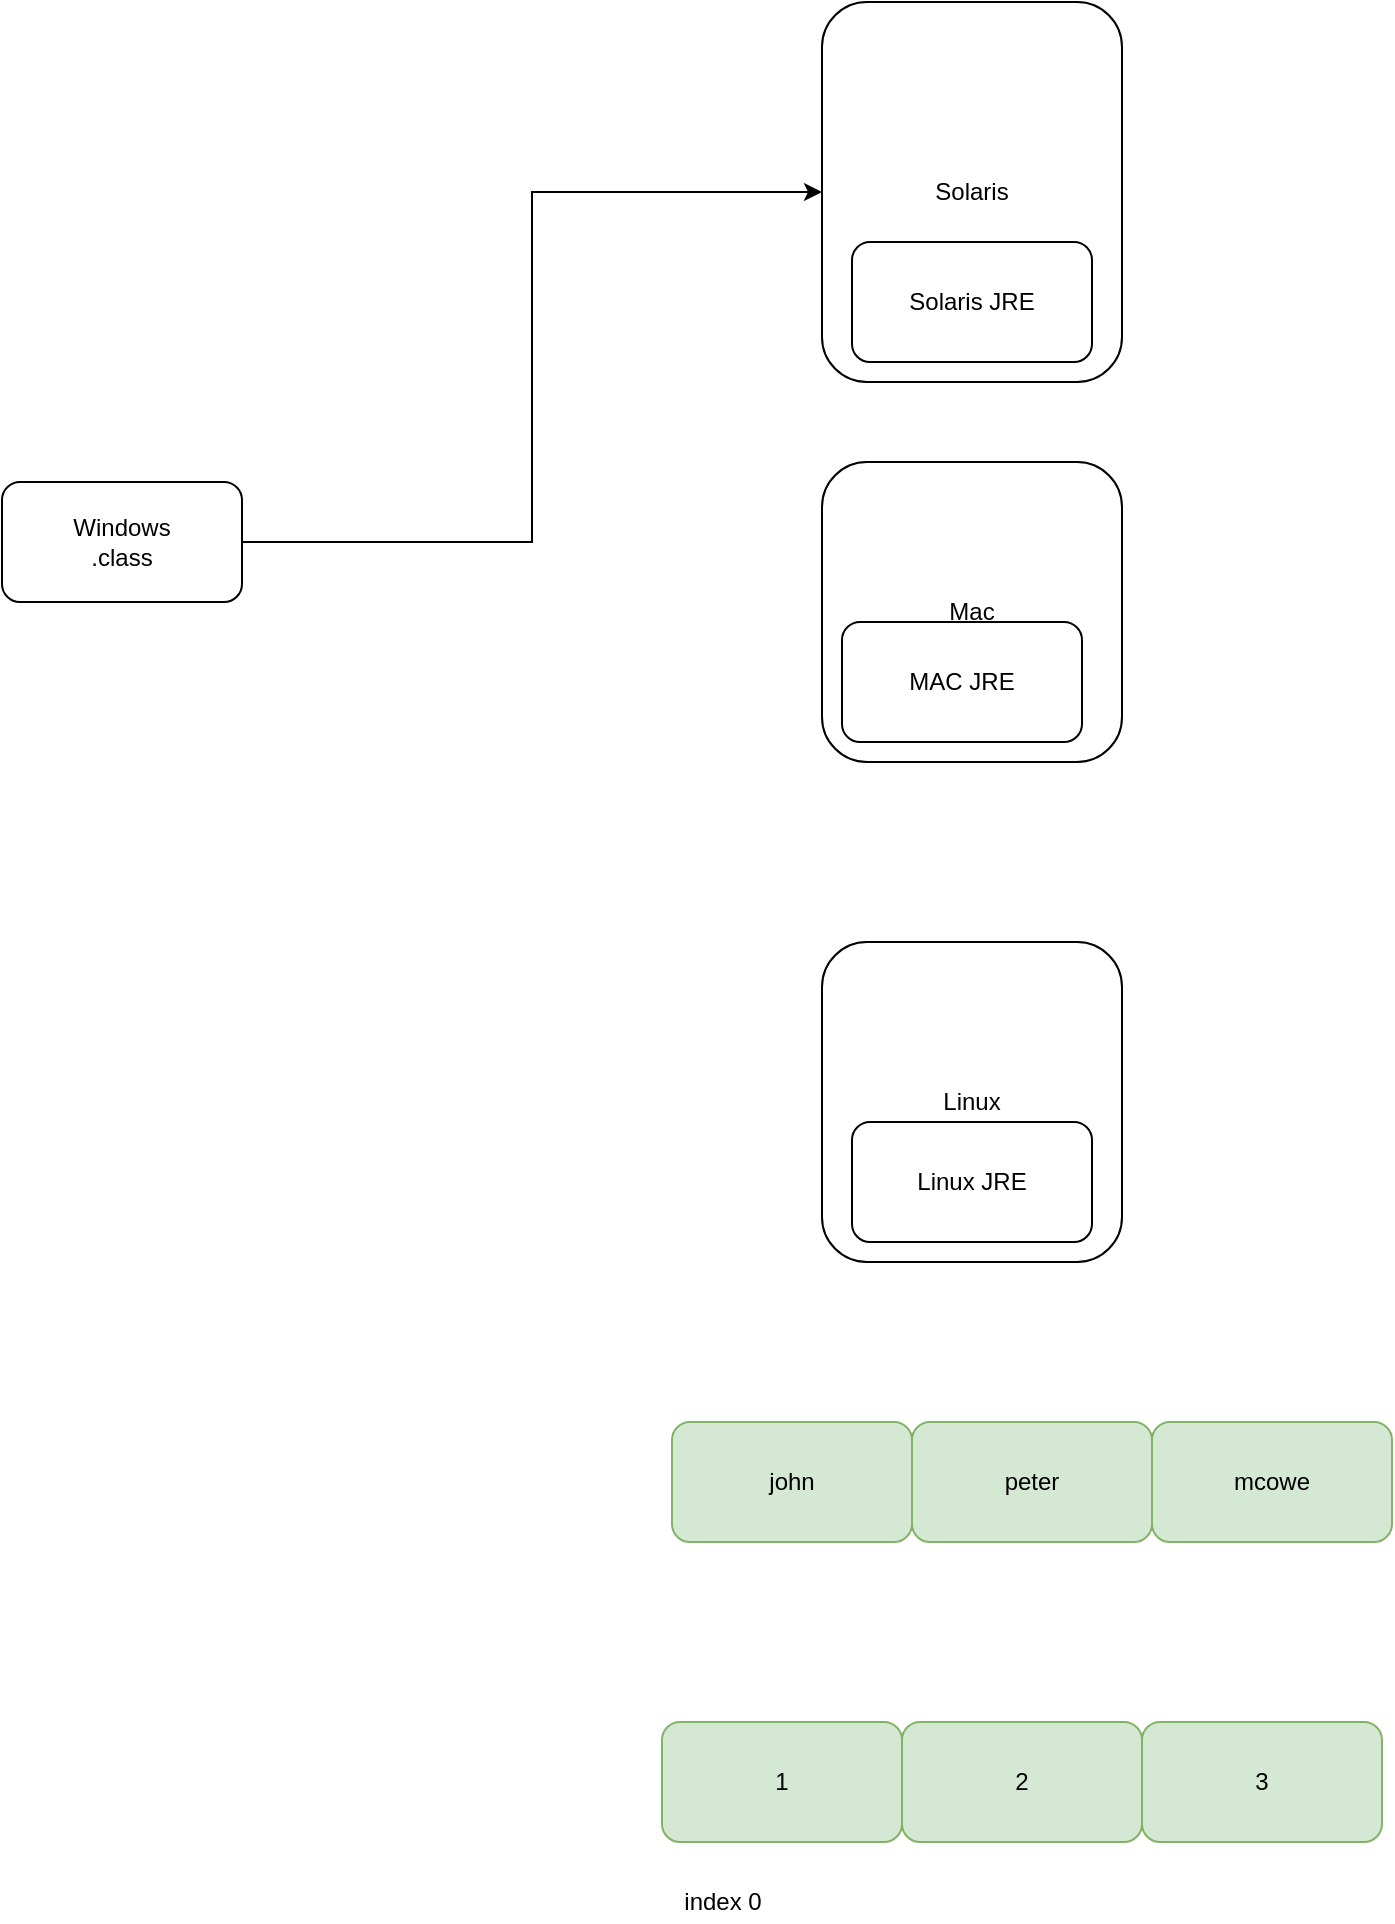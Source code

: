 <mxfile version="12.9.3" type="device" pages="3"><diagram id="UopwXaFdNi-dXxWIZmL5" name="Page-1"><mxGraphModel dx="946" dy="626" grid="1" gridSize="10" guides="1" tooltips="1" connect="1" arrows="1" fold="1" page="1" pageScale="1" pageWidth="850" pageHeight="1100" math="0" shadow="0"><root><mxCell id="0"/><mxCell id="1" parent="0"/><mxCell id="H8mFh4INXyracg4vajdx-8" style="edgeStyle=orthogonalEdgeStyle;rounded=0;orthogonalLoop=1;jettySize=auto;html=1;entryX=0;entryY=0.5;entryDx=0;entryDy=0;" parent="1" source="H8mFh4INXyracg4vajdx-1" target="H8mFh4INXyracg4vajdx-2" edge="1"><mxGeometry relative="1" as="geometry"/></mxCell><mxCell id="H8mFh4INXyracg4vajdx-1" value="Windows&lt;br&gt;.class" style="rounded=1;whiteSpace=wrap;html=1;" parent="1" vertex="1"><mxGeometry x="90" y="270" width="120" height="60" as="geometry"/></mxCell><mxCell id="H8mFh4INXyracg4vajdx-2" value="Solaris" style="rounded=1;whiteSpace=wrap;html=1;" parent="1" vertex="1"><mxGeometry x="500" y="30" width="150" height="190" as="geometry"/></mxCell><mxCell id="H8mFh4INXyracg4vajdx-3" value="Mac" style="rounded=1;whiteSpace=wrap;html=1;" parent="1" vertex="1"><mxGeometry x="500" y="260" width="150" height="150" as="geometry"/></mxCell><mxCell id="H8mFh4INXyracg4vajdx-4" value="Linux" style="rounded=1;whiteSpace=wrap;html=1;" parent="1" vertex="1"><mxGeometry x="500" y="500" width="150" height="160" as="geometry"/></mxCell><mxCell id="H8mFh4INXyracg4vajdx-5" value="Solaris JRE" style="rounded=1;whiteSpace=wrap;html=1;" parent="1" vertex="1"><mxGeometry x="515" y="150" width="120" height="60" as="geometry"/></mxCell><mxCell id="H8mFh4INXyracg4vajdx-6" value="MAC JRE" style="rounded=1;whiteSpace=wrap;html=1;" parent="1" vertex="1"><mxGeometry x="510" y="340" width="120" height="60" as="geometry"/></mxCell><mxCell id="H8mFh4INXyracg4vajdx-7" value="Linux JRE" style="rounded=1;whiteSpace=wrap;html=1;" parent="1" vertex="1"><mxGeometry x="515" y="590" width="120" height="60" as="geometry"/></mxCell><mxCell id="fGXsSEhA4tzfifUZs_-6-1" value="john" style="rounded=1;whiteSpace=wrap;html=1;fillColor=#d5e8d4;strokeColor=#82b366;" parent="1" vertex="1"><mxGeometry x="425" y="740" width="120" height="60" as="geometry"/></mxCell><mxCell id="fGXsSEhA4tzfifUZs_-6-2" value="peter" style="rounded=1;whiteSpace=wrap;html=1;fillColor=#d5e8d4;strokeColor=#82b366;" parent="1" vertex="1"><mxGeometry x="545" y="740" width="120" height="60" as="geometry"/></mxCell><mxCell id="fGXsSEhA4tzfifUZs_-6-3" value="mcowe" style="rounded=1;whiteSpace=wrap;html=1;fillColor=#d5e8d4;strokeColor=#82b366;" parent="1" vertex="1"><mxGeometry x="665" y="740" width="120" height="60" as="geometry"/></mxCell><mxCell id="fGXsSEhA4tzfifUZs_-6-4" value="1" style="rounded=1;whiteSpace=wrap;html=1;fillColor=#d5e8d4;strokeColor=#82b366;" parent="1" vertex="1"><mxGeometry x="420" y="890" width="120" height="60" as="geometry"/></mxCell><mxCell id="fGXsSEhA4tzfifUZs_-6-5" value="2" style="rounded=1;whiteSpace=wrap;html=1;fillColor=#d5e8d4;strokeColor=#82b366;" parent="1" vertex="1"><mxGeometry x="540" y="890" width="120" height="60" as="geometry"/></mxCell><mxCell id="fGXsSEhA4tzfifUZs_-6-6" value="3" style="rounded=1;whiteSpace=wrap;html=1;fillColor=#d5e8d4;strokeColor=#82b366;" parent="1" vertex="1"><mxGeometry x="660" y="890" width="120" height="60" as="geometry"/></mxCell><mxCell id="fGXsSEhA4tzfifUZs_-6-7" value="index 0" style="text;html=1;align=center;verticalAlign=middle;resizable=0;points=[];autosize=1;" parent="1" vertex="1"><mxGeometry x="425" y="970" width="50" height="20" as="geometry"/></mxCell></root></mxGraphModel></diagram><diagram id="3NAptyO_4XmHzRy2uzMD" name="Page-2"><mxGraphModel dx="1648" dy="882" grid="1" gridSize="10" guides="1" tooltips="1" connect="1" arrows="1" fold="1" page="1" pageScale="1" pageWidth="850" pageHeight="1100" math="0" shadow="0"><root><mxCell id="Inhgm8ZeB4YvC1StXGS8-0"/><mxCell id="Inhgm8ZeB4YvC1StXGS8-1" parent="Inhgm8ZeB4YvC1StXGS8-0"/><mxCell id="Inhgm8ZeB4YvC1StXGS8-2" value="" style="rounded=1;whiteSpace=wrap;html=1;" parent="Inhgm8ZeB4YvC1StXGS8-1" vertex="1"><mxGeometry x="360" y="170" width="230" height="350" as="geometry"/></mxCell><mxCell id="Inhgm8ZeB4YvC1StXGS8-3" value=".class" style="rounded=1;whiteSpace=wrap;html=1;" parent="Inhgm8ZeB4YvC1StXGS8-1" vertex="1"><mxGeometry x="140" y="330" width="120" height="60" as="geometry"/></mxCell><mxCell id="Inhgm8ZeB4YvC1StXGS8-4" value="20" style="rounded=1;whiteSpace=wrap;html=1;" parent="Inhgm8ZeB4YvC1StXGS8-1" vertex="1"><mxGeometry x="385" y="220" width="40" height="50" as="geometry"/></mxCell><mxCell id="Inhgm8ZeB4YvC1StXGS8-5" value="20" style="rounded=1;whiteSpace=wrap;html=1;" parent="Inhgm8ZeB4YvC1StXGS8-1" vertex="1"><mxGeometry x="430" y="220" width="25" height="20" as="geometry"/></mxCell></root></mxGraphModel></diagram><diagram id="WiZdWmJuvMYV6ieYGsf2" name="Page-3"><mxGraphModel dx="946" dy="626" grid="1" gridSize="10" guides="1" tooltips="1" connect="1" arrows="1" fold="1" page="1" pageScale="1" pageWidth="850" pageHeight="1100" math="0" shadow="0"><root><mxCell id="SydQPIH6vI4oGh95GTO--0"/><mxCell id="SydQPIH6vI4oGh95GTO--1" parent="SydQPIH6vI4oGh95GTO--0"/><mxCell id="SydQPIH6vI4oGh95GTO--13" value="" style="rounded=1;whiteSpace=wrap;html=1;" vertex="1" parent="SydQPIH6vI4oGh95GTO--1"><mxGeometry x="340" y="100" width="280" height="280" as="geometry"/></mxCell><mxCell id="SydQPIH6vI4oGh95GTO--14" value="Person&lt;br&gt;Peter&lt;br&gt;" style="ellipse;whiteSpace=wrap;html=1;" vertex="1" parent="SydQPIH6vI4oGh95GTO--1"><mxGeometry x="440" y="110" width="150" height="110" as="geometry"/></mxCell><mxCell id="SydQPIH6vI4oGh95GTO--15" value="JOb" style="ellipse;whiteSpace=wrap;html=1;fillColor=#f8cecc;strokeColor=#b85450;" vertex="1" parent="SydQPIH6vI4oGh95GTO--1"><mxGeometry x="470" y="290" width="60" height="40" as="geometry"/></mxCell><mxCell id="SydQPIH6vI4oGh95GTO--18" style="edgeStyle=orthogonalEdgeStyle;rounded=0;orthogonalLoop=1;jettySize=auto;html=1;entryX=0.5;entryY=0;entryDx=0;entryDy=0;" edge="1" parent="SydQPIH6vI4oGh95GTO--1" source="SydQPIH6vI4oGh95GTO--17" target="SydQPIH6vI4oGh95GTO--15"><mxGeometry relative="1" as="geometry"/></mxCell><mxCell id="SydQPIH6vI4oGh95GTO--17" value="" style="ellipse;whiteSpace=wrap;html=1;aspect=fixed;fillColor=#f8cecc;strokeColor=#b85450;" vertex="1" parent="SydQPIH6vI4oGh95GTO--1"><mxGeometry x="510" y="180" width="10" height="10" as="geometry"/></mxCell></root></mxGraphModel></diagram></mxfile>